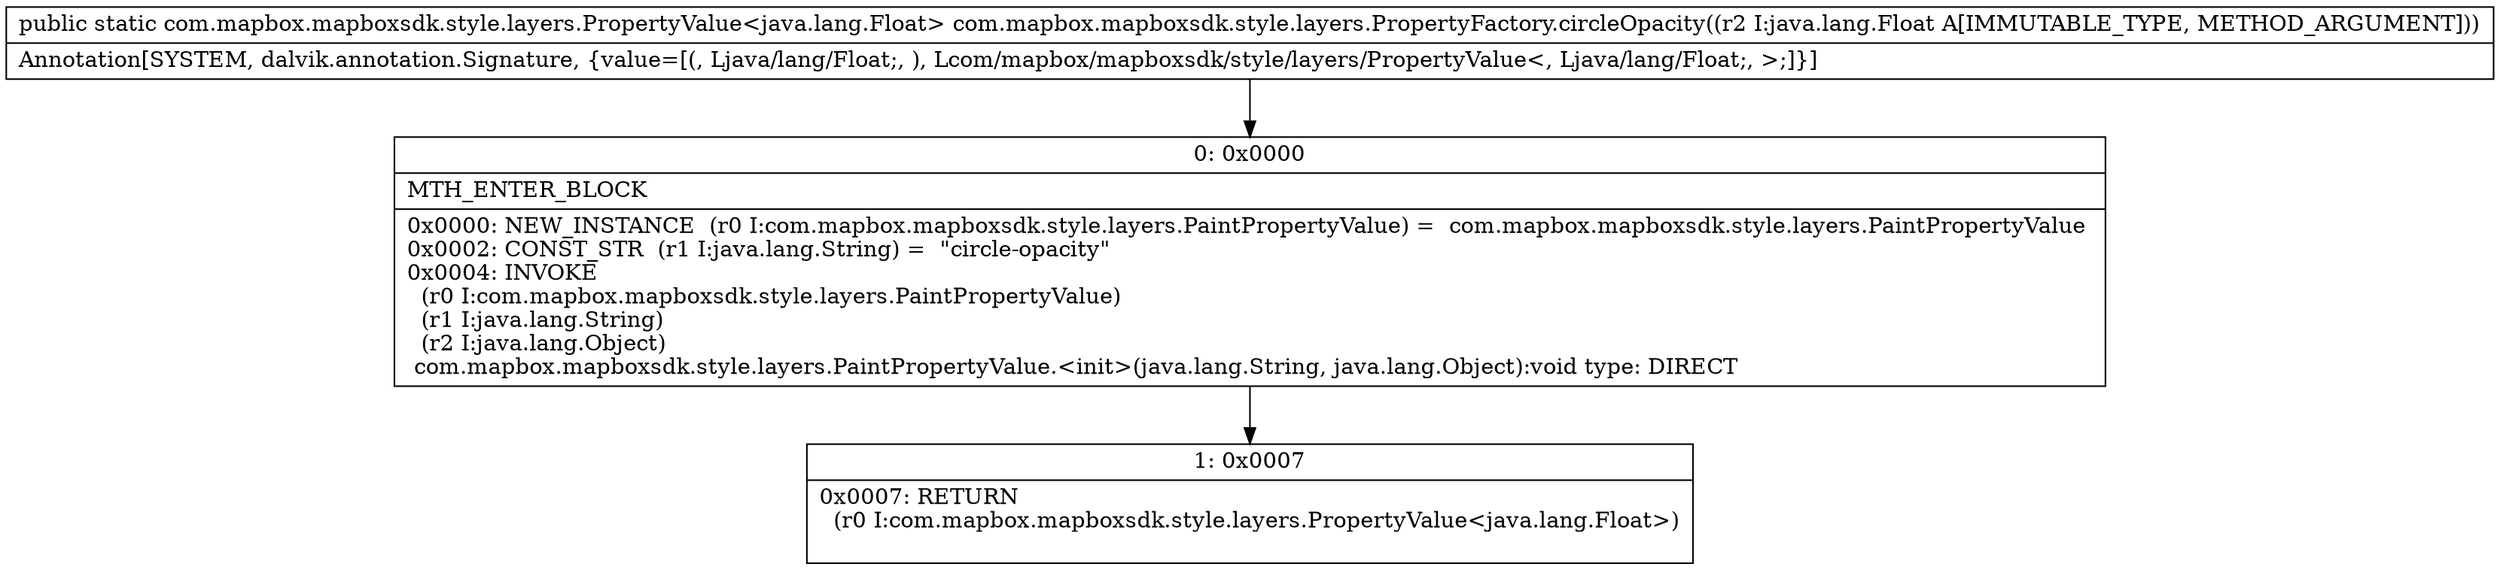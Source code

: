 digraph "CFG forcom.mapbox.mapboxsdk.style.layers.PropertyFactory.circleOpacity(Ljava\/lang\/Float;)Lcom\/mapbox\/mapboxsdk\/style\/layers\/PropertyValue;" {
Node_0 [shape=record,label="{0\:\ 0x0000|MTH_ENTER_BLOCK\l|0x0000: NEW_INSTANCE  (r0 I:com.mapbox.mapboxsdk.style.layers.PaintPropertyValue) =  com.mapbox.mapboxsdk.style.layers.PaintPropertyValue \l0x0002: CONST_STR  (r1 I:java.lang.String) =  \"circle\-opacity\" \l0x0004: INVOKE  \l  (r0 I:com.mapbox.mapboxsdk.style.layers.PaintPropertyValue)\l  (r1 I:java.lang.String)\l  (r2 I:java.lang.Object)\l com.mapbox.mapboxsdk.style.layers.PaintPropertyValue.\<init\>(java.lang.String, java.lang.Object):void type: DIRECT \l}"];
Node_1 [shape=record,label="{1\:\ 0x0007|0x0007: RETURN  \l  (r0 I:com.mapbox.mapboxsdk.style.layers.PropertyValue\<java.lang.Float\>)\l \l}"];
MethodNode[shape=record,label="{public static com.mapbox.mapboxsdk.style.layers.PropertyValue\<java.lang.Float\> com.mapbox.mapboxsdk.style.layers.PropertyFactory.circleOpacity((r2 I:java.lang.Float A[IMMUTABLE_TYPE, METHOD_ARGUMENT]))  | Annotation[SYSTEM, dalvik.annotation.Signature, \{value=[(, Ljava\/lang\/Float;, ), Lcom\/mapbox\/mapboxsdk\/style\/layers\/PropertyValue\<, Ljava\/lang\/Float;, \>;]\}]\l}"];
MethodNode -> Node_0;
Node_0 -> Node_1;
}

